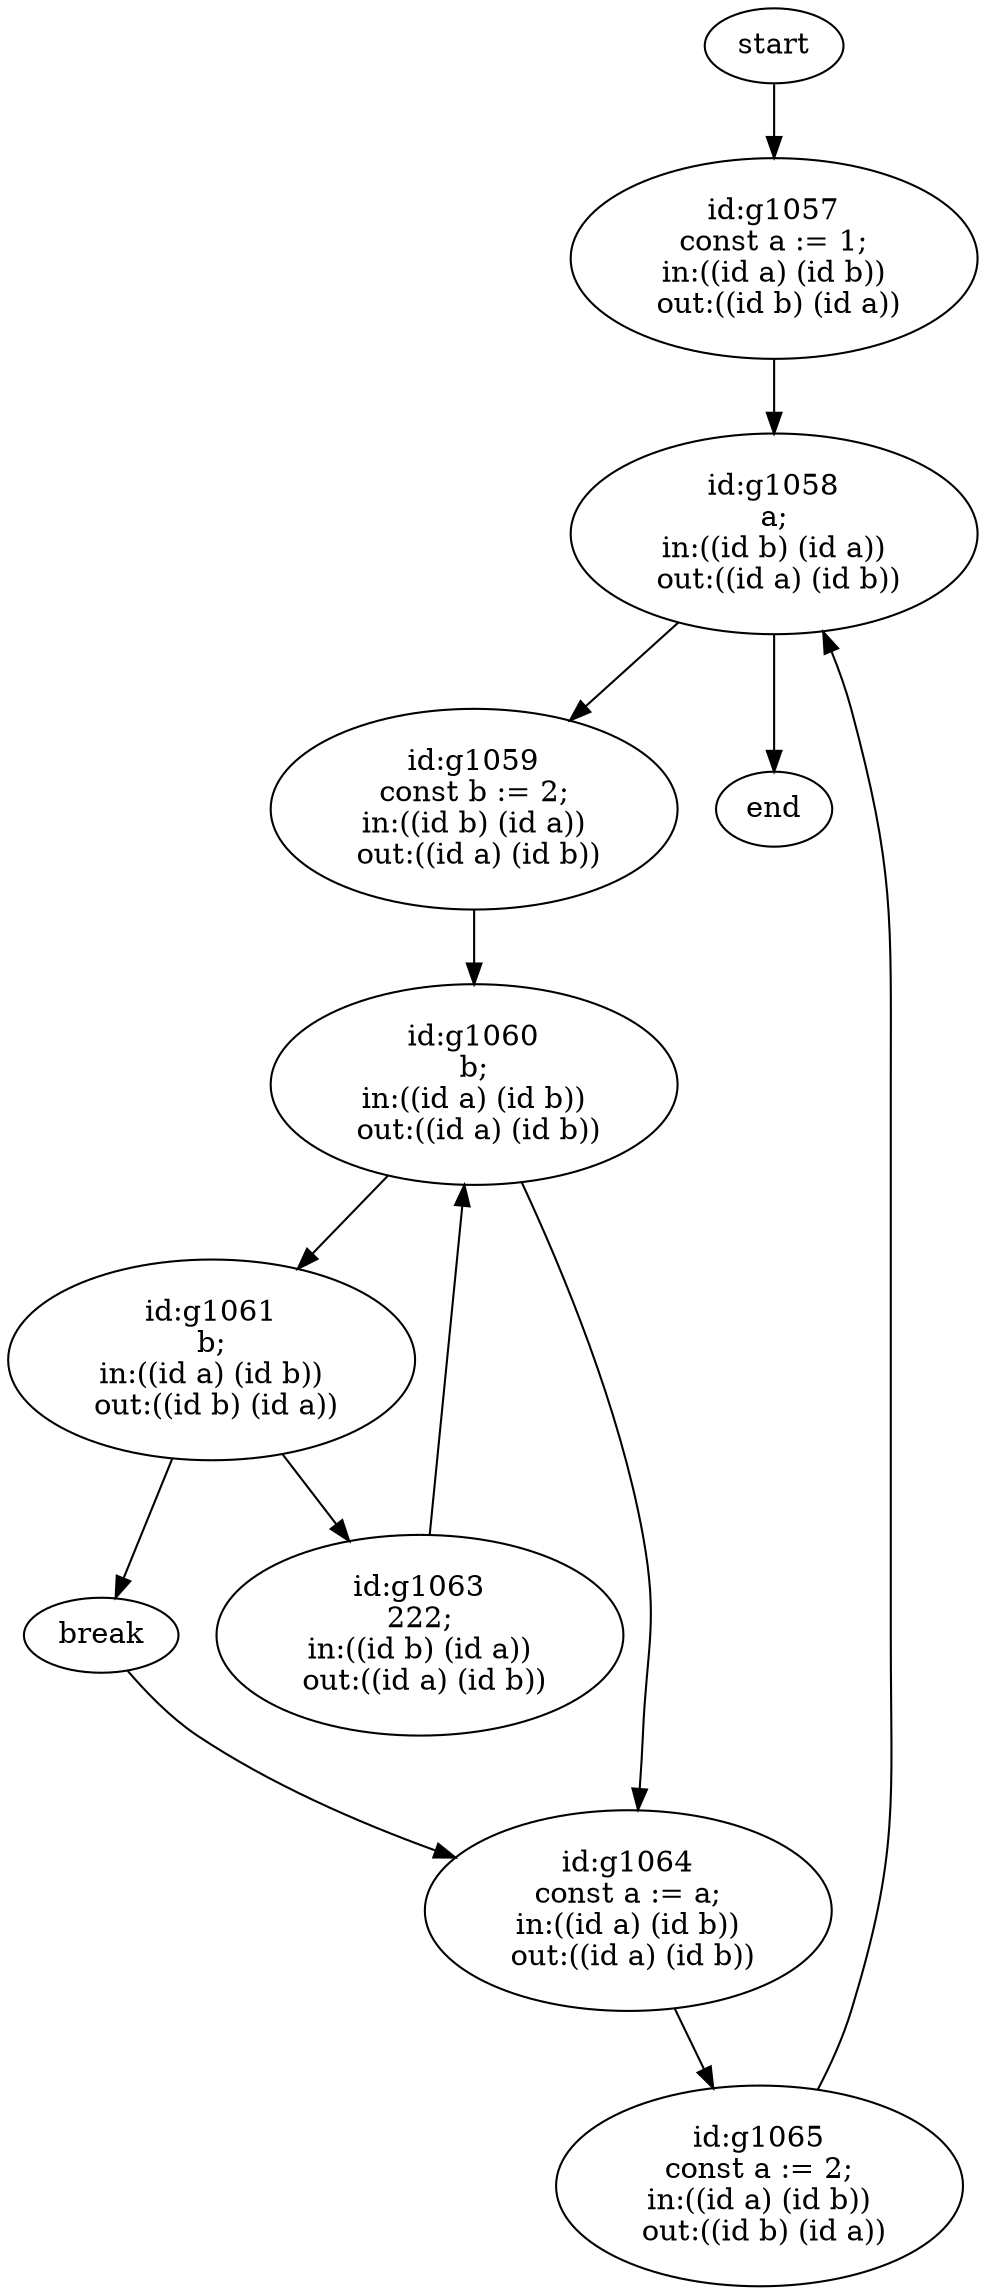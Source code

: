 digraph G {
graph [];

0 [label="start", ];
1 [label="id:g1057
const a := 1;
in:((id a) (id b))
 out:((id b) (id a))", ];
2 [label="id:g1058
a;
in:((id b) (id a))
 out:((id a) (id b))", ];
4 [label="id:g1059
const b := 2;
in:((id b) (id a))
 out:((id a) (id b))", ];
5 [label="id:g1060
b;
in:((id a) (id b))
 out:((id a) (id b))", ];
7 [label="id:g1061
b;
in:((id a) (id b))
 out:((id b) (id a))", ];
8 [label="break", ];
10 [label="id:g1063
222;
in:((id b) (id a))
 out:((id a) (id b))", ];
11 [label="id:g1064
const a := a;
in:((id a) (id b))
 out:((id a) (id b))", ];
12 [label="id:g1065
const a := 2;
in:((id a) (id b))
 out:((id b) (id a))", ];
13 [label="end", ];
0->1 [];
1->2 [];
12->2 [];
2->4 [];
4->5 [];
10->5 [];
5->7 [];
7->8 [];
7->10 [];
5->11 [];
8->11 [];
11->12 [];
2->13 [];
}